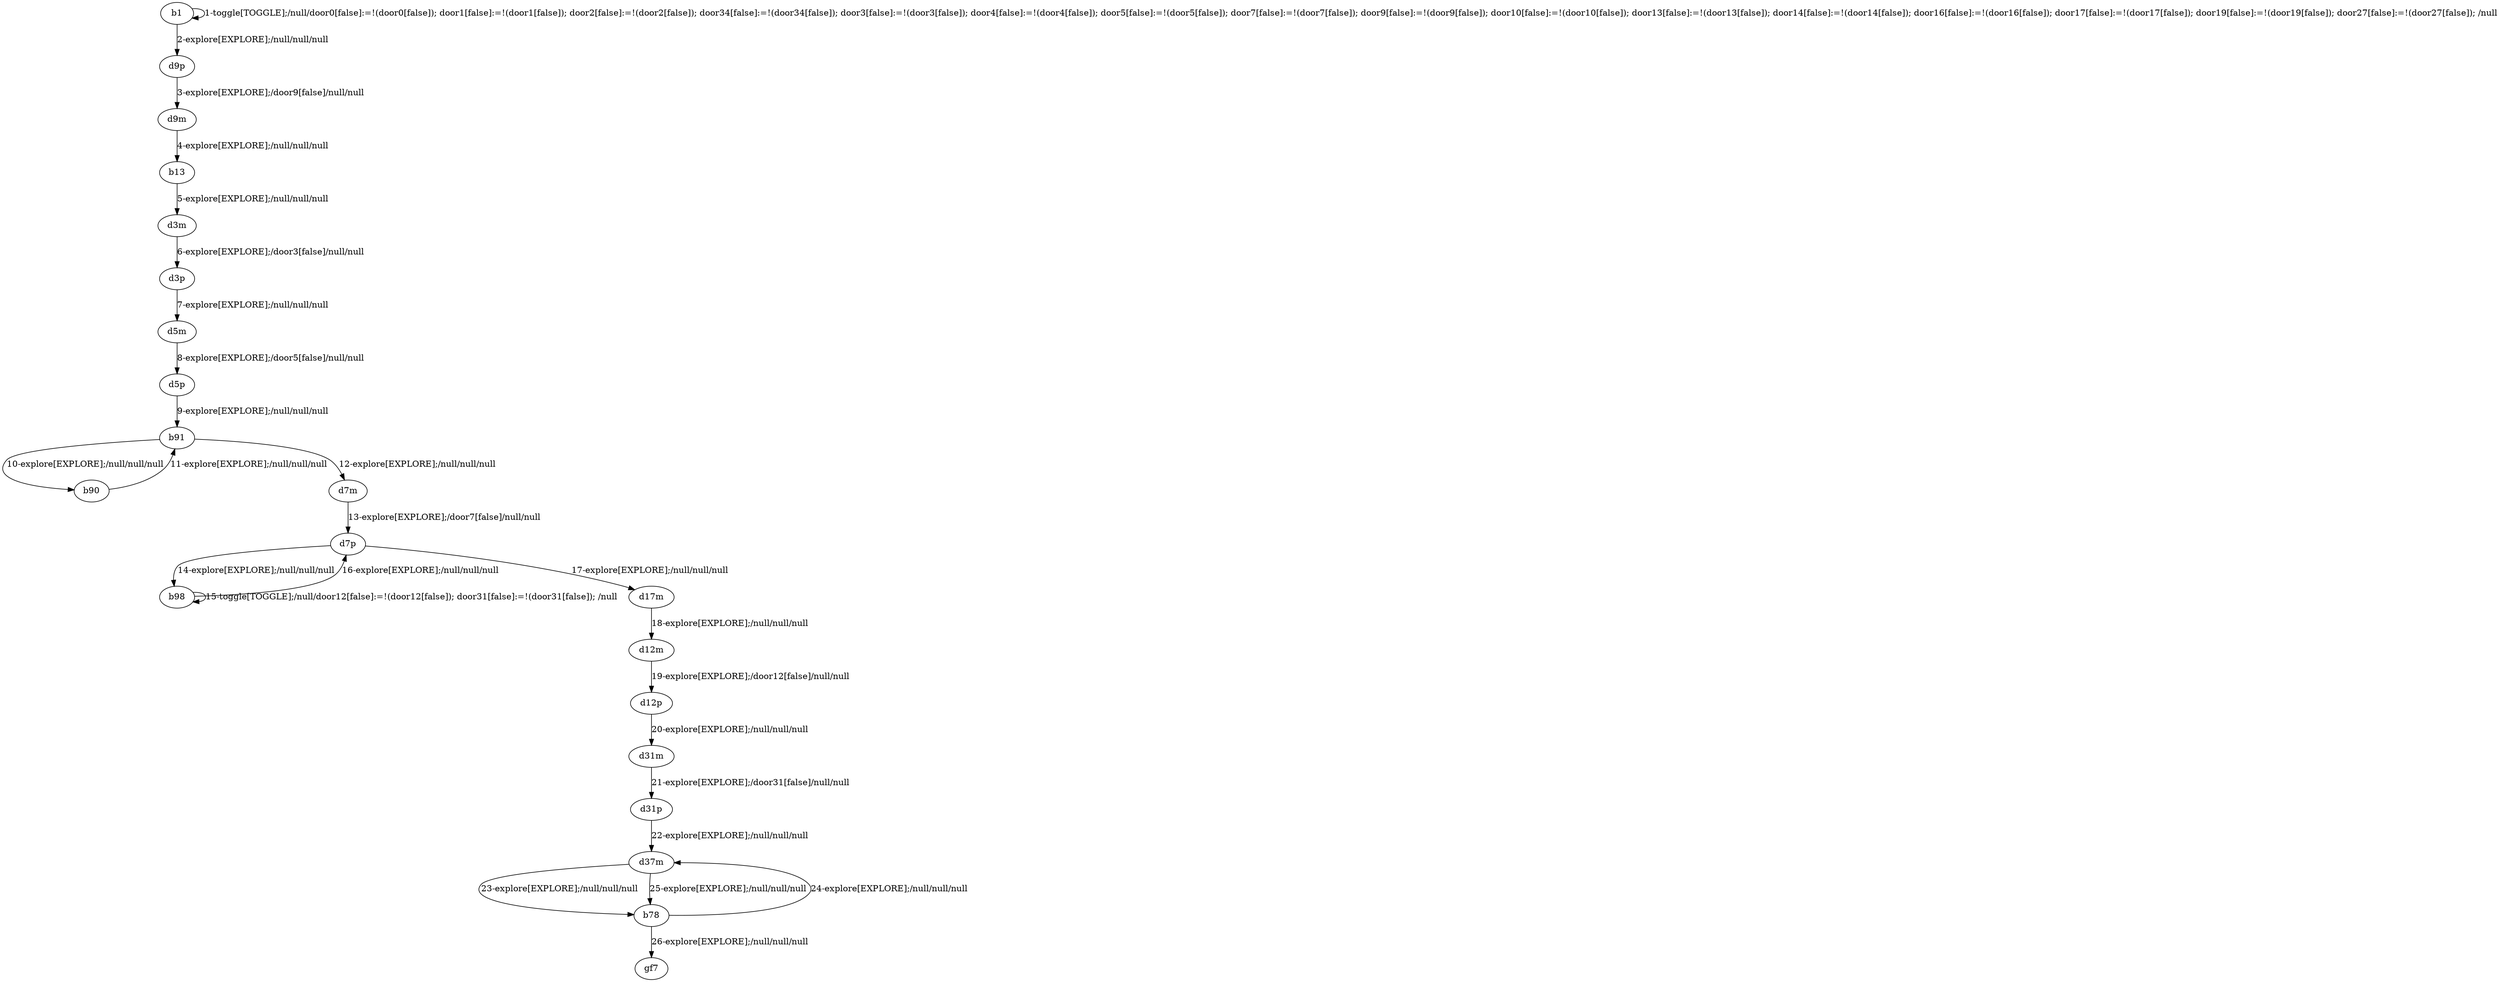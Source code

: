# Total number of goals covered by this test: 1
# b78 --> gf7

digraph g {
"b1" -> "b1" [label = "1-toggle[TOGGLE];/null/door0[false]:=!(door0[false]); door1[false]:=!(door1[false]); door2[false]:=!(door2[false]); door34[false]:=!(door34[false]); door3[false]:=!(door3[false]); door4[false]:=!(door4[false]); door5[false]:=!(door5[false]); door7[false]:=!(door7[false]); door9[false]:=!(door9[false]); door10[false]:=!(door10[false]); door13[false]:=!(door13[false]); door14[false]:=!(door14[false]); door16[false]:=!(door16[false]); door17[false]:=!(door17[false]); door19[false]:=!(door19[false]); door27[false]:=!(door27[false]); /null"];
"b1" -> "d9p" [label = "2-explore[EXPLORE];/null/null/null"];
"d9p" -> "d9m" [label = "3-explore[EXPLORE];/door9[false]/null/null"];
"d9m" -> "b13" [label = "4-explore[EXPLORE];/null/null/null"];
"b13" -> "d3m" [label = "5-explore[EXPLORE];/null/null/null"];
"d3m" -> "d3p" [label = "6-explore[EXPLORE];/door3[false]/null/null"];
"d3p" -> "d5m" [label = "7-explore[EXPLORE];/null/null/null"];
"d5m" -> "d5p" [label = "8-explore[EXPLORE];/door5[false]/null/null"];
"d5p" -> "b91" [label = "9-explore[EXPLORE];/null/null/null"];
"b91" -> "b90" [label = "10-explore[EXPLORE];/null/null/null"];
"b90" -> "b91" [label = "11-explore[EXPLORE];/null/null/null"];
"b91" -> "d7m" [label = "12-explore[EXPLORE];/null/null/null"];
"d7m" -> "d7p" [label = "13-explore[EXPLORE];/door7[false]/null/null"];
"d7p" -> "b98" [label = "14-explore[EXPLORE];/null/null/null"];
"b98" -> "b98" [label = "15-toggle[TOGGLE];/null/door12[false]:=!(door12[false]); door31[false]:=!(door31[false]); /null"];
"b98" -> "d7p" [label = "16-explore[EXPLORE];/null/null/null"];
"d7p" -> "d17m" [label = "17-explore[EXPLORE];/null/null/null"];
"d17m" -> "d12m" [label = "18-explore[EXPLORE];/null/null/null"];
"d12m" -> "d12p" [label = "19-explore[EXPLORE];/door12[false]/null/null"];
"d12p" -> "d31m" [label = "20-explore[EXPLORE];/null/null/null"];
"d31m" -> "d31p" [label = "21-explore[EXPLORE];/door31[false]/null/null"];
"d31p" -> "d37m" [label = "22-explore[EXPLORE];/null/null/null"];
"d37m" -> "b78" [label = "23-explore[EXPLORE];/null/null/null"];
"b78" -> "d37m" [label = "24-explore[EXPLORE];/null/null/null"];
"d37m" -> "b78" [label = "25-explore[EXPLORE];/null/null/null"];
"b78" -> "gf7" [label = "26-explore[EXPLORE];/null/null/null"];
}